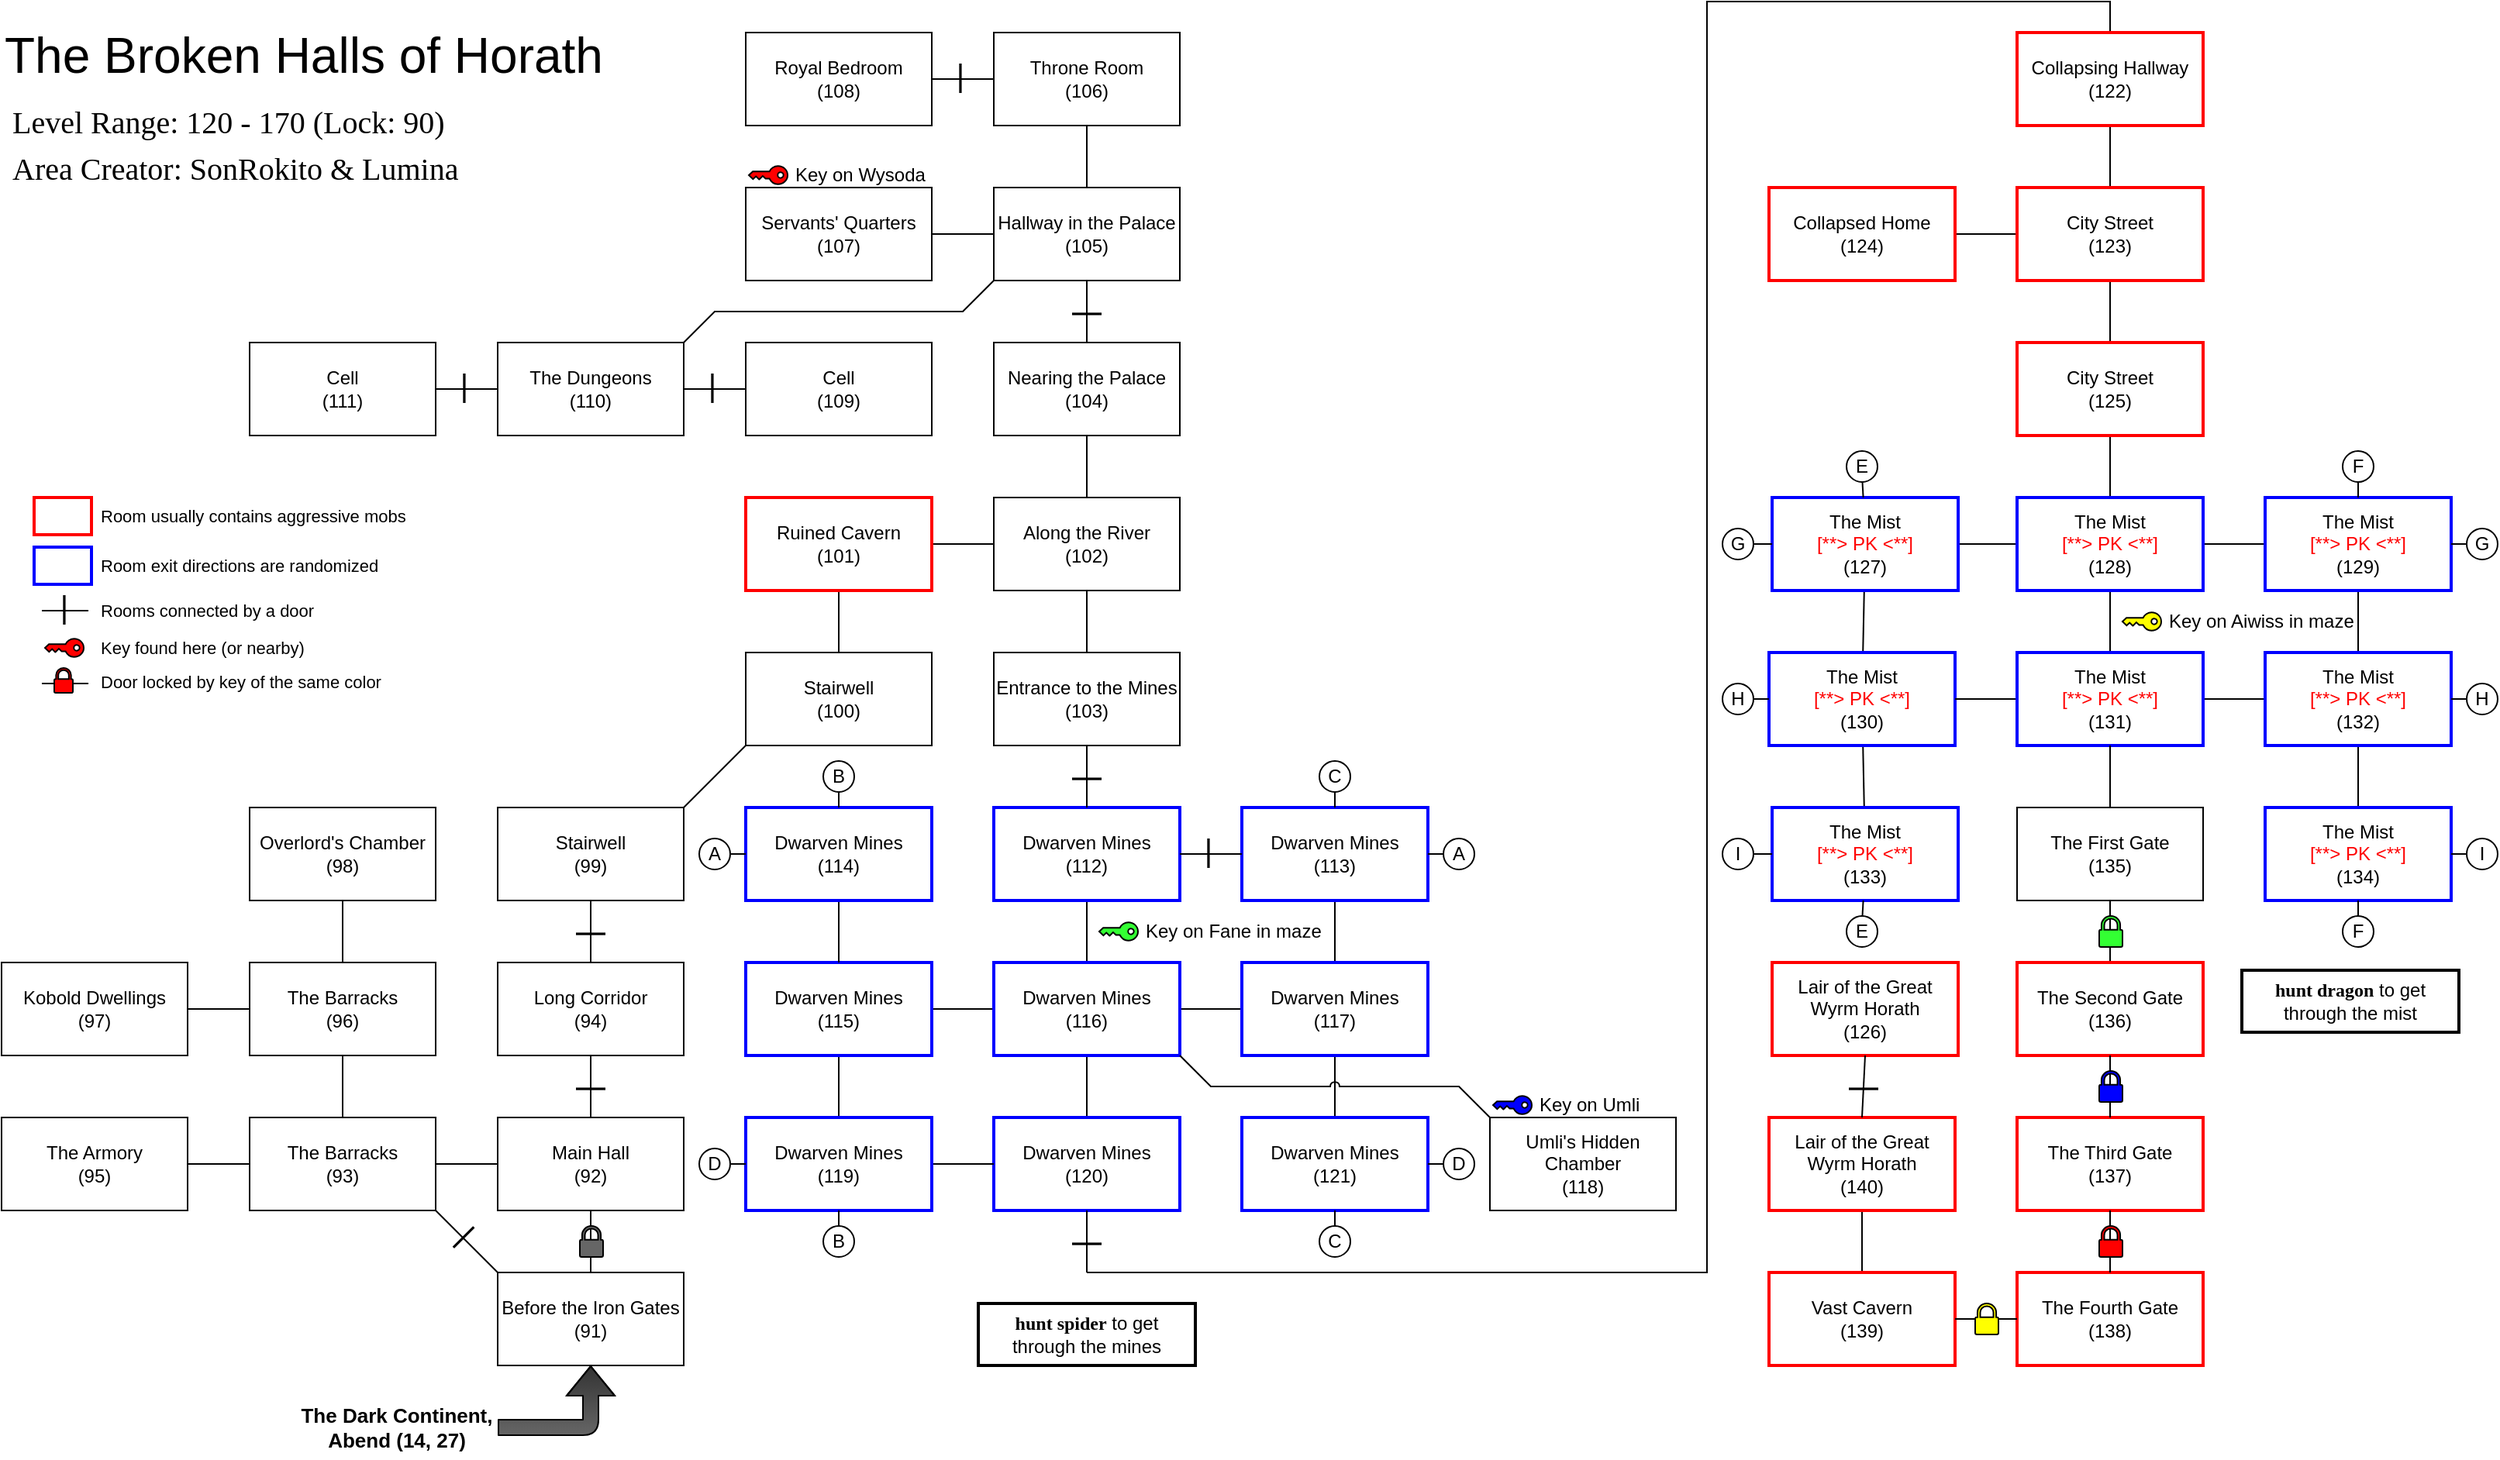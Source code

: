 <mxfile scale="1" border="10">
    <diagram id="X3sNGoU-8sC0jHC4KcqI" name="Page-1">
        <mxGraphModel dx="1074" dy="779" grid="1" gridSize="5" guides="1" tooltips="1" connect="1" arrows="1" fold="1" page="1" pageScale="1" pageWidth="5300" pageHeight="1600" math="0" shadow="0">
            <root>
                <mxCell id="0"/>
                <mxCell id="1" parent="0"/>
                <object label="%name%&lt;font color=&quot;#ff0000&quot;&gt;%pk%&lt;/font&gt;&lt;br&gt;(%room%)" placeholders="1" name="Before the Iron Gates" room="91" tags="" pk="" healrate="100" manarate="100" sector="Mountain" id="2">
                    <mxCell style="rounded=0;whiteSpace=wrap;html=1;" parent="1" vertex="1">
                        <mxGeometry x="820" y="860" width="120" height="60" as="geometry"/>
                    </mxCell>
                </object>
                <object label="%name%&lt;font color=&quot;#ff0000&quot;&gt;%pk%&lt;/font&gt;&lt;br&gt;(%room%)" placeholders="1" name="Main Hall" room="92" tags="indoors" pk="" healrate="100" manarate="100" sector="Inside" id="91">
                    <mxCell style="rounded=0;whiteSpace=wrap;html=1;" parent="1" vertex="1">
                        <mxGeometry x="820" y="760" width="120" height="60" as="geometry"/>
                    </mxCell>
                </object>
                <mxCell id="101" style="edgeStyle=none;html=1;exitX=1;exitY=0.5;exitDx=0;exitDy=0;entryX=0;entryY=0.5;entryDx=0;entryDy=0;endArrow=none;endFill=0;" parent="1" source="95" target="91" edge="1">
                    <mxGeometry relative="1" as="geometry"/>
                </mxCell>
                <mxCell id="107" value="" style="edgeStyle=none;html=1;endArrow=none;endFill=0;" parent="1" source="95" target="104" edge="1">
                    <mxGeometry relative="1" as="geometry"/>
                </mxCell>
                <object label="%name%&lt;font color=&quot;#ff0000&quot;&gt;%pk%&lt;/font&gt;&lt;br&gt;(%room%)" placeholders="1" name="The Barracks" room="93" tags="indoors" pk="" healrate="100" manarate="100" sector="Inside" id="95">
                    <mxCell style="rounded=0;whiteSpace=wrap;html=1;" parent="1" vertex="1">
                        <mxGeometry x="660" y="760" width="120" height="60" as="geometry"/>
                    </mxCell>
                </object>
                <mxCell id="97" value="" style="endArrow=none;html=1;rounded=0;shadow=0;sketch=0;fontSize=13;strokeColor=default;jumpStyle=none;jumpSize=6;verticalAlign=middle;horizontal=1;endFill=0;exitX=0;exitY=0;exitDx=0;exitDy=0;entryX=1;entryY=1;entryDx=0;entryDy=0;" parent="1" source="2" target="95" edge="1">
                    <mxGeometry relative="1" as="geometry">
                        <mxPoint x="800" y="815" as="sourcePoint"/>
                        <mxPoint x="840" y="775" as="targetPoint"/>
                    </mxGeometry>
                </mxCell>
                <mxCell id="98" value="&lt;div style=&quot;font-size: 20px;&quot;&gt;|&lt;/div&gt;" style="edgeLabel;resizable=0;html=1;align=center;verticalAlign=middle;fontSize=20;strokeColor=#630000;strokeWidth=1;fillColor=#FF0000;gradientColor=none;horizontal=1;labelBackgroundColor=none;direction=south;rotation=-135;" parent="97" connectable="0" vertex="1">
                    <mxGeometry relative="1" as="geometry">
                        <mxPoint x="-3" as="offset"/>
                    </mxGeometry>
                </mxCell>
                <mxCell id="99" value="" style="endArrow=none;html=1;rounded=0;shadow=0;sketch=0;strokeColor=default;jumpStyle=none;exitX=0.5;exitY=1;exitDx=0;exitDy=0;entryX=0.5;entryY=0;entryDx=0;entryDy=0;endFill=0;" parent="1" source="91" target="2" edge="1">
                    <mxGeometry relative="1" as="geometry">
                        <mxPoint x="1030" y="805" as="sourcePoint"/>
                        <mxPoint x="1210" y="805" as="targetPoint"/>
                    </mxGeometry>
                </mxCell>
                <mxCell id="100" value="" style="shape=mxgraph.office.security.lock_protected;html=1;outlineConnect=0;strokeColor=default;strokeWidth=1;fillColor=#666666;" parent="99" vertex="1">
                    <mxGeometry width="15" height="20" relative="1" as="geometry">
                        <mxPoint x="-7" y="-10" as="offset"/>
                    </mxGeometry>
                </mxCell>
                <mxCell id="103" style="edgeStyle=none;html=1;exitX=1;exitY=0.5;exitDx=0;exitDy=0;entryX=0;entryY=0.5;entryDx=0;entryDy=0;endArrow=none;endFill=0;" parent="1" source="102" target="95" edge="1">
                    <mxGeometry relative="1" as="geometry"/>
                </mxCell>
                <object label="%name%&lt;font color=&quot;#ff0000&quot;&gt;%pk%&lt;/font&gt;&lt;br&gt;(%room%)" placeholders="1" name="The Armory" room="95" tags="indoors" pk="" healrate="100" manarate="100" sector="Inside" id="102">
                    <mxCell style="rounded=0;whiteSpace=wrap;html=1;" parent="1" vertex="1">
                        <mxGeometry x="500" y="760" width="120" height="60" as="geometry"/>
                    </mxCell>
                </object>
                <mxCell id="108" value="" style="edgeStyle=none;html=1;endArrow=none;endFill=0;" parent="1" source="104" target="105" edge="1">
                    <mxGeometry relative="1" as="geometry"/>
                </mxCell>
                <mxCell id="109" value="" style="edgeStyle=none;html=1;endArrow=none;endFill=0;" parent="1" source="104" target="106" edge="1">
                    <mxGeometry relative="1" as="geometry"/>
                </mxCell>
                <object label="%name%&lt;font color=&quot;#ff0000&quot;&gt;%pk%&lt;/font&gt;&lt;br&gt;(%room%)" placeholders="1" name="The Barracks" room="96" tags="indoors" pk="" healrate="100" manarate="100" sector="Inside" id="104">
                    <mxCell style="rounded=0;whiteSpace=wrap;html=1;" parent="1" vertex="1">
                        <mxGeometry x="660" y="660" width="120" height="60" as="geometry"/>
                    </mxCell>
                </object>
                <object label="%name%&lt;font color=&quot;#ff0000&quot;&gt;%pk%&lt;/font&gt;&lt;br&gt;(%room%)" placeholders="1" name="Overlord's Chamber" room="98" tags="indoors" pk="" healrate="100" manarate="100" sector="Inside" id="105">
                    <mxCell style="rounded=0;whiteSpace=wrap;html=1;" parent="1" vertex="1">
                        <mxGeometry x="660" y="560" width="120" height="60" as="geometry"/>
                    </mxCell>
                </object>
                <object label="%name%&lt;font color=&quot;#ff0000&quot;&gt;%pk%&lt;/font&gt;&lt;br&gt;(%room%)" placeholders="1" name="Kobold Dwellings" room="97" tags="indoors" pk="" healrate="100" manarate="100" sector="Mountain" id="106">
                    <mxCell style="rounded=0;whiteSpace=wrap;html=1;" parent="1" vertex="1">
                        <mxGeometry x="500" y="660" width="120" height="60" as="geometry"/>
                    </mxCell>
                </object>
                <object label="%name%&lt;font color=&quot;#ff0000&quot;&gt;%pk%&lt;/font&gt;&lt;br&gt;(%room%)" placeholders="1" name="Long Corridor" room="94" tags="indoors" pk="" healrate="100" manarate="100" sector="Inside" id="110">
                    <mxCell style="rounded=0;whiteSpace=wrap;html=1;" parent="1" vertex="1">
                        <mxGeometry x="820" y="660" width="120" height="60" as="geometry"/>
                    </mxCell>
                </object>
                <mxCell id="118" style="edgeStyle=none;html=1;exitX=1;exitY=0;exitDx=0;exitDy=0;entryX=0;entryY=1;entryDx=0;entryDy=0;endArrow=none;endFill=0;" parent="1" source="111" target="117" edge="1">
                    <mxGeometry relative="1" as="geometry"/>
                </mxCell>
                <object label="%name%&lt;font color=&quot;#ff0000&quot;&gt;%pk%&lt;/font&gt;&lt;br&gt;(%room%)" placeholders="1" name="Stairwell" room="99" tags="indoors" pk="" healrate="100" manarate="100" sector="Mountain" id="111">
                    <mxCell style="rounded=0;whiteSpace=wrap;html=1;" parent="1" vertex="1">
                        <mxGeometry x="820" y="560" width="120" height="60" as="geometry"/>
                    </mxCell>
                </object>
                <mxCell id="113" value="" style="endArrow=none;html=1;rounded=0;shadow=0;sketch=0;fontSize=13;strokeColor=default;jumpStyle=none;jumpSize=6;verticalAlign=middle;horizontal=1;endFill=0;entryX=0.5;entryY=1;entryDx=0;entryDy=0;exitX=0.5;exitY=0;exitDx=0;exitDy=0;" parent="1" source="91" target="110" edge="1">
                    <mxGeometry relative="1" as="geometry">
                        <mxPoint x="1013" y="765" as="sourcePoint"/>
                        <mxPoint x="1013" y="725" as="targetPoint"/>
                    </mxGeometry>
                </mxCell>
                <mxCell id="114" value="&lt;div style=&quot;font-size: 20px;&quot;&gt;|&lt;/div&gt;" style="edgeLabel;resizable=0;html=1;align=center;verticalAlign=middle;fontSize=20;strokeColor=#630000;strokeWidth=1;fillColor=#FF0000;gradientColor=none;horizontal=1;labelBackgroundColor=none;direction=south;rotation=-90;" parent="113" connectable="0" vertex="1">
                    <mxGeometry relative="1" as="geometry">
                        <mxPoint x="-3" y="2" as="offset"/>
                    </mxGeometry>
                </mxCell>
                <mxCell id="115" value="" style="endArrow=none;html=1;rounded=0;shadow=0;sketch=0;fontSize=13;strokeColor=default;jumpStyle=none;jumpSize=6;verticalAlign=middle;horizontal=1;endFill=0;entryX=0.5;entryY=1;entryDx=0;entryDy=0;exitX=0.5;exitY=0;exitDx=0;exitDy=0;" parent="1" source="110" target="111" edge="1">
                    <mxGeometry relative="1" as="geometry">
                        <mxPoint x="1033" y="685" as="sourcePoint"/>
                        <mxPoint x="1033" y="645" as="targetPoint"/>
                    </mxGeometry>
                </mxCell>
                <mxCell id="116" value="&lt;div style=&quot;font-size: 20px;&quot;&gt;|&lt;/div&gt;" style="edgeLabel;resizable=0;html=1;align=center;verticalAlign=middle;fontSize=20;strokeColor=#630000;strokeWidth=1;fillColor=#FF0000;gradientColor=none;horizontal=1;labelBackgroundColor=none;direction=south;rotation=-90;" parent="115" connectable="0" vertex="1">
                    <mxGeometry relative="1" as="geometry">
                        <mxPoint x="-3" y="2" as="offset"/>
                    </mxGeometry>
                </mxCell>
                <mxCell id="127" value="" style="edgeStyle=none;html=1;endArrow=none;endFill=0;" parent="1" source="117" target="119" edge="1">
                    <mxGeometry relative="1" as="geometry"/>
                </mxCell>
                <object label="%name%&lt;font color=&quot;#ff0000&quot;&gt;%pk%&lt;/font&gt;&lt;br&gt;(%room%)" placeholders="1" name="Stairwell" room="100" tags="indoors" pk="" healrate="100" manarate="100" sector="Mountain" id="117">
                    <mxCell style="rounded=0;whiteSpace=wrap;html=1;" parent="1" vertex="1">
                        <mxGeometry x="980" y="460" width="120" height="60" as="geometry"/>
                    </mxCell>
                </object>
                <mxCell id="128" value="" style="edgeStyle=none;html=1;endArrow=none;endFill=0;" parent="1" source="119" target="120" edge="1">
                    <mxGeometry relative="1" as="geometry"/>
                </mxCell>
                <object label="%name%&lt;font color=&quot;#ff0000&quot;&gt;%pk%&lt;/font&gt;&lt;br&gt;(%room%)" placeholders="1" name="Ruined Cavern" room="101" tags="indoors" pk="" healrate="100" manarate="100" sector="Mountain" id="119">
                    <mxCell style="rounded=0;whiteSpace=wrap;html=1;strokeColor=#FF0000;strokeWidth=2;" parent="1" vertex="1">
                        <mxGeometry x="980" y="360" width="120" height="60" as="geometry"/>
                    </mxCell>
                </object>
                <mxCell id="129" value="" style="edgeStyle=none;html=1;endArrow=none;endFill=0;" parent="1" source="120" target="122" edge="1">
                    <mxGeometry relative="1" as="geometry"/>
                </mxCell>
                <mxCell id="171" value="" style="edgeStyle=none;rounded=0;html=1;endArrow=none;endFill=0;" parent="1" source="120" target="170" edge="1">
                    <mxGeometry relative="1" as="geometry"/>
                </mxCell>
                <object label="%name%&lt;font color=&quot;#ff0000&quot;&gt;%pk%&lt;/font&gt;&lt;br&gt;(%room%)" placeholders="1" name="Along the River" room="102" tags="indoors" pk="" healrate="100" manarate="100" sector="Mountain" id="120">
                    <mxCell style="rounded=0;whiteSpace=wrap;html=1;" parent="1" vertex="1">
                        <mxGeometry x="1140" y="360" width="120" height="60" as="geometry"/>
                    </mxCell>
                </object>
                <mxCell id="183" value="" style="edgeStyle=none;rounded=0;html=1;endArrow=none;endFill=0;" parent="1" source="121" target="152" edge="1">
                    <mxGeometry relative="1" as="geometry"/>
                </mxCell>
                <object label="%name%&lt;font color=&quot;#ff0000&quot;&gt;%pk%&lt;/font&gt;&lt;br&gt;(%room%)" placeholders="1" name="Dwarven Mines" room="112" tags="indoors" pk="" healrate="100" manarate="100" sector="Mountain" id="121">
                    <mxCell style="rounded=0;whiteSpace=wrap;html=1;strokeColor=#0000FF;strokeWidth=2;" parent="1" vertex="1">
                        <mxGeometry x="1140" y="560" width="120" height="60" as="geometry"/>
                    </mxCell>
                </object>
                <object label="%name%&lt;font color=&quot;#ff0000&quot;&gt;%pk%&lt;/font&gt;&lt;br&gt;(%room%)" placeholders="1" name="Nearing the Palace" room="104" tags="indoors" pk="" healrate="100" manarate="100" sector="Mountain" id="122">
                    <mxCell style="rounded=0;whiteSpace=wrap;html=1;" parent="1" vertex="1">
                        <mxGeometry x="1140" y="260" width="120" height="60" as="geometry"/>
                    </mxCell>
                </object>
                <mxCell id="133" value="" style="edgeStyle=none;html=1;endArrow=none;endFill=0;" parent="1" source="123" target="124" edge="1">
                    <mxGeometry relative="1" as="geometry"/>
                </mxCell>
                <mxCell id="134" value="" style="edgeStyle=none;html=1;endArrow=none;endFill=0;" parent="1" source="123" target="125" edge="1">
                    <mxGeometry relative="1" as="geometry"/>
                </mxCell>
                <mxCell id="140" style="edgeStyle=none;html=1;exitX=0;exitY=1;exitDx=0;exitDy=0;entryX=1;entryY=0;entryDx=0;entryDy=0;endArrow=none;endFill=0;rounded=0;" parent="1" source="123" target="137" edge="1">
                    <mxGeometry relative="1" as="geometry">
                        <Array as="points">
                            <mxPoint x="1120" y="240"/>
                            <mxPoint x="960" y="240"/>
                        </Array>
                    </mxGeometry>
                </mxCell>
                <object label="%name%&lt;font color=&quot;#ff0000&quot;&gt;%pk%&lt;/font&gt;&lt;br&gt;(%room%)" placeholders="1" name="Hallway in the Palace" room="105" tags="indoors" pk="" healrate="100" manarate="100" sector="Inside" id="123">
                    <mxCell style="rounded=0;whiteSpace=wrap;html=1;" parent="1" vertex="1">
                        <mxGeometry x="1140" y="160" width="120" height="60" as="geometry"/>
                    </mxCell>
                </object>
                <object label="%name%&lt;font color=&quot;#ff0000&quot;&gt;%pk%&lt;/font&gt;&lt;br&gt;(%room%)" placeholders="1" name="Servants' Quarters" room="107" tags="indoors prison" pk="" healrate="100" manarate="100" sector="Inside" id="124">
                    <mxCell style="rounded=0;whiteSpace=wrap;html=1;" parent="1" vertex="1">
                        <mxGeometry x="980" y="160" width="120" height="60" as="geometry"/>
                    </mxCell>
                </object>
                <object label="%name%&lt;font color=&quot;#ff0000&quot;&gt;%pk%&lt;/font&gt;&lt;br&gt;(%room%)" placeholders="1" name="Throne Room" room="106" tags="indoors" pk="" healrate="100" manarate="100" sector="Inside" id="125">
                    <mxCell style="rounded=0;whiteSpace=wrap;html=1;" parent="1" vertex="1">
                        <mxGeometry x="1140" y="60" width="120" height="60" as="geometry"/>
                    </mxCell>
                </object>
                <object label="%name%&lt;font color=&quot;#ff0000&quot;&gt;%pk%&lt;/font&gt;&lt;br&gt;(%room%)" placeholders="1" name="Royal Bedroom" room="108" tags="indoors" pk="" healrate="100" manarate="100" sector="Inside" id="126">
                    <mxCell style="rounded=0;whiteSpace=wrap;html=1;" parent="1" vertex="1">
                        <mxGeometry x="980" y="60" width="120" height="60" as="geometry"/>
                    </mxCell>
                </object>
                <mxCell id="130" value="" style="endArrow=none;html=1;rounded=0;shadow=0;sketch=0;fontSize=13;strokeColor=default;jumpStyle=none;jumpSize=6;verticalAlign=middle;horizontal=1;endFill=0;entryX=0.5;entryY=1;entryDx=0;entryDy=0;exitX=0.5;exitY=0;exitDx=0;exitDy=0;" parent="1" source="122" target="123" edge="1">
                    <mxGeometry relative="1" as="geometry">
                        <mxPoint x="808" y="225" as="sourcePoint"/>
                        <mxPoint x="808" y="185" as="targetPoint"/>
                    </mxGeometry>
                </mxCell>
                <mxCell id="131" value="&lt;div style=&quot;font-size: 20px;&quot;&gt;|&lt;/div&gt;" style="edgeLabel;resizable=0;html=1;align=center;verticalAlign=middle;fontSize=20;strokeColor=#630000;strokeWidth=1;fillColor=#FF0000;gradientColor=none;horizontal=1;labelBackgroundColor=none;direction=south;rotation=-90;" parent="130" connectable="0" vertex="1">
                    <mxGeometry relative="1" as="geometry">
                        <mxPoint x="-3" y="2" as="offset"/>
                    </mxGeometry>
                </mxCell>
                <mxCell id="135" value="" style="endArrow=none;html=1;rounded=0;shadow=0;sketch=0;fontSize=13;strokeColor=default;jumpStyle=none;jumpSize=6;verticalAlign=middle;horizontal=1;endFill=0;entryX=0;entryY=0.5;entryDx=0;entryDy=0;exitX=1;exitY=0.5;exitDx=0;exitDy=0;" parent="1" source="126" target="125" edge="1">
                    <mxGeometry relative="1" as="geometry">
                        <mxPoint x="845" y="103" as="sourcePoint"/>
                        <mxPoint x="885" y="103" as="targetPoint"/>
                    </mxGeometry>
                </mxCell>
                <mxCell id="136" value="&lt;div style=&quot;font-size: 20px;&quot;&gt;|&lt;/div&gt;" style="edgeLabel;resizable=0;html=1;align=center;verticalAlign=middle;fontSize=20;strokeColor=#630000;strokeWidth=1;fillColor=#FF0000;gradientColor=none;horizontal=1;labelBackgroundColor=none;direction=south;rotation=0;" parent="135" connectable="0" vertex="1">
                    <mxGeometry relative="1" as="geometry">
                        <mxPoint x="-2" y="-3" as="offset"/>
                    </mxGeometry>
                </mxCell>
                <object label="%name%&lt;font color=&quot;#ff0000&quot;&gt;%pk%&lt;/font&gt;&lt;br&gt;(%room%)" placeholders="1" name="The Dungeons" room="110" tags="indoors prison" pk="" healrate="100" manarate="100" sector="Inside" id="137">
                    <mxCell style="rounded=0;whiteSpace=wrap;html=1;" parent="1" vertex="1">
                        <mxGeometry x="820" y="260" width="120" height="60" as="geometry"/>
                    </mxCell>
                </object>
                <object label="%name%&lt;font color=&quot;#ff0000&quot;&gt;%pk%&lt;/font&gt;&lt;br&gt;(%room%)" placeholders="1" name="Cell" room="109" tags="indoors norecall prison nosummon" pk="" healrate="100" manarate="100" sector="Inside" id="138">
                    <mxCell style="rounded=0;whiteSpace=wrap;html=1;" parent="1" vertex="1">
                        <mxGeometry x="980" y="260" width="120" height="60" as="geometry"/>
                    </mxCell>
                </object>
                <object label="%name%&lt;font color=&quot;#ff0000&quot;&gt;%pk%&lt;/font&gt;&lt;br&gt;(%room%)" placeholders="1" name="Cell" room="111" tags="indoors norecall prison nosummon" pk="" healrate="100" manarate="100" sector="Inside" id="139">
                    <mxCell style="rounded=0;whiteSpace=wrap;html=1;" parent="1" vertex="1">
                        <mxGeometry x="660" y="260" width="120" height="60" as="geometry"/>
                    </mxCell>
                </object>
                <mxCell id="142" value="" style="endArrow=none;html=1;rounded=0;shadow=0;sketch=0;fontSize=13;strokeColor=default;jumpStyle=none;jumpSize=6;verticalAlign=middle;horizontal=1;endFill=0;exitX=1;exitY=0.5;exitDx=0;exitDy=0;entryX=0;entryY=0.5;entryDx=0;entryDy=0;" parent="1" source="139" target="137" edge="1">
                    <mxGeometry relative="1" as="geometry">
                        <mxPoint x="850" y="283" as="sourcePoint"/>
                        <mxPoint x="800" y="200" as="targetPoint"/>
                    </mxGeometry>
                </mxCell>
                <mxCell id="143" value="&lt;div style=&quot;font-size: 20px;&quot;&gt;|&lt;/div&gt;" style="edgeLabel;resizable=0;html=1;align=center;verticalAlign=middle;fontSize=20;strokeColor=#630000;strokeWidth=1;fillColor=#FF0000;gradientColor=none;horizontal=1;labelBackgroundColor=none;direction=south;rotation=0;" parent="142" connectable="0" vertex="1">
                    <mxGeometry relative="1" as="geometry">
                        <mxPoint x="-2" y="-3" as="offset"/>
                    </mxGeometry>
                </mxCell>
                <mxCell id="144" value="" style="endArrow=none;html=1;rounded=0;shadow=0;sketch=0;fontSize=13;strokeColor=default;jumpStyle=none;jumpSize=6;verticalAlign=middle;horizontal=1;endFill=0;entryX=0;entryY=0.5;entryDx=0;entryDy=0;exitX=1;exitY=0.5;exitDx=0;exitDy=0;" parent="1" source="137" target="138" edge="1">
                    <mxGeometry relative="1" as="geometry">
                        <mxPoint x="950" y="355" as="sourcePoint"/>
                        <mxPoint x="890" y="283" as="targetPoint"/>
                    </mxGeometry>
                </mxCell>
                <mxCell id="145" value="&lt;div style=&quot;font-size: 20px;&quot;&gt;|&lt;/div&gt;" style="edgeLabel;resizable=0;html=1;align=center;verticalAlign=middle;fontSize=20;strokeColor=#630000;strokeWidth=1;fillColor=#FF0000;gradientColor=none;horizontal=1;labelBackgroundColor=none;direction=south;rotation=0;" parent="144" connectable="0" vertex="1">
                    <mxGeometry relative="1" as="geometry">
                        <mxPoint x="-2" y="-3" as="offset"/>
                    </mxGeometry>
                </mxCell>
                <mxCell id="146" value="" style="sketch=0;pointerEvents=1;shadow=0;dashed=0;html=1;labelPosition=center;verticalLabelPosition=bottom;verticalAlign=top;outlineConnect=0;align=center;shape=mxgraph.office.security.key_permissions;strokeWidth=1;direction=south;strokeColor=#000000;fillColor=#FF0000;" parent="1" vertex="1">
                    <mxGeometry x="982.005" y="146.105" width="25" height="11.79" as="geometry"/>
                </mxCell>
                <mxCell id="148" value="Key on Wysoda" style="text;html=1;strokeColor=none;fillColor=none;align=left;verticalAlign=middle;whiteSpace=wrap;rounded=0;labelBackgroundColor=none;" parent="1" vertex="1">
                    <mxGeometry x="1010" y="142" width="90" height="20" as="geometry"/>
                </mxCell>
                <mxCell id="150" value="" style="endArrow=none;html=1;rounded=0;shadow=0;sketch=0;fontSize=13;strokeColor=default;jumpStyle=none;jumpSize=6;verticalAlign=middle;horizontal=1;endFill=0;entryX=0.5;entryY=1;entryDx=0;entryDy=0;exitX=0.5;exitY=0;exitDx=0;exitDy=0;" parent="1" source="121" target="170" edge="1">
                    <mxGeometry relative="1" as="geometry">
                        <mxPoint x="1200" y="560" as="sourcePoint"/>
                        <mxPoint x="1405" y="535" as="targetPoint"/>
                    </mxGeometry>
                </mxCell>
                <mxCell id="151" value="&lt;div style=&quot;font-size: 20px;&quot;&gt;|&lt;/div&gt;" style="edgeLabel;resizable=0;html=1;align=center;verticalAlign=middle;fontSize=20;strokeColor=#630000;strokeWidth=1;fillColor=#FF0000;gradientColor=none;horizontal=1;labelBackgroundColor=none;direction=south;rotation=-90;" parent="150" connectable="0" vertex="1">
                    <mxGeometry relative="1" as="geometry">
                        <mxPoint x="-3" y="2" as="offset"/>
                    </mxGeometry>
                </mxCell>
                <mxCell id="187" value="" style="edgeStyle=none;rounded=0;html=1;endArrow=none;endFill=0;" parent="1" source="152" target="173" edge="1">
                    <mxGeometry relative="1" as="geometry"/>
                </mxCell>
                <mxCell id="188" value="" style="edgeStyle=none;rounded=0;html=1;endArrow=none;endFill=0;" parent="1" source="152" target="172" edge="1">
                    <mxGeometry relative="1" as="geometry"/>
                </mxCell>
                <mxCell id="189" value="" style="edgeStyle=none;rounded=0;html=1;endArrow=none;endFill=0;" parent="1" source="152" target="163" edge="1">
                    <mxGeometry relative="1" as="geometry"/>
                </mxCell>
                <object label="%name%&lt;font color=&quot;#ff0000&quot;&gt;%pk%&lt;/font&gt;&lt;br&gt;(%room%)" placeholders="1" name="Dwarven Mines" room="116" tags="indoors" pk="" healrate="100" manarate="100" sector="Mountain" id="152">
                    <mxCell style="rounded=0;whiteSpace=wrap;html=1;strokeWidth=2;strokeColor=#0000FF;" parent="1" vertex="1">
                        <mxGeometry x="1140" y="660" width="120" height="60" as="geometry"/>
                    </mxCell>
                </object>
                <mxCell id="185" value="" style="edgeStyle=none;rounded=0;html=1;endArrow=none;endFill=0;" parent="1" source="153" target="172" edge="1">
                    <mxGeometry relative="1" as="geometry"/>
                </mxCell>
                <object label="%name%&lt;font color=&quot;#ff0000&quot;&gt;%pk%&lt;/font&gt;&lt;br&gt;(%room%)" placeholders="1" name="Dwarven Mines" room="113" tags="indoors" pk="" healrate="100" manarate="100" sector="Mountain" id="153">
                    <mxCell style="rounded=0;whiteSpace=wrap;html=1;strokeColor=#0000FF;strokeWidth=2;" parent="1" vertex="1">
                        <mxGeometry x="1300" y="560" width="120" height="60" as="geometry"/>
                    </mxCell>
                </object>
                <object label="%name%&lt;font color=&quot;#ff0000&quot;&gt;%pk%&lt;/font&gt;&lt;br&gt;(%room%)" placeholders="1" name="Umli's Hidden Chamber" room="118" tags="indoors norecall nosummon" pk="" healrate="100" manarate="100" sector="Inside" id="157">
                    <mxCell style="rounded=0;whiteSpace=wrap;html=1;" parent="1" vertex="1">
                        <mxGeometry x="1460" y="760" width="120" height="60" as="geometry"/>
                    </mxCell>
                </object>
                <mxCell id="159" value="" style="sketch=0;pointerEvents=1;shadow=0;dashed=0;html=1;labelPosition=center;verticalLabelPosition=bottom;verticalAlign=top;outlineConnect=0;align=center;shape=mxgraph.office.security.key_permissions;strokeWidth=1;direction=south;strokeColor=#000000;fillColor=#0000FF;" parent="1" vertex="1">
                    <mxGeometry x="1462.005" y="746.105" width="25" height="11.79" as="geometry"/>
                </mxCell>
                <mxCell id="160" value="Key on Umli" style="text;html=1;strokeColor=none;fillColor=none;align=left;verticalAlign=middle;whiteSpace=wrap;rounded=0;labelBackgroundColor=none;" parent="1" vertex="1">
                    <mxGeometry x="1490" y="742" width="90" height="20" as="geometry"/>
                </mxCell>
                <mxCell id="190" value="" style="edgeStyle=none;rounded=0;html=1;endArrow=none;endFill=0;" parent="1" source="163" target="174" edge="1">
                    <mxGeometry relative="1" as="geometry"/>
                </mxCell>
                <object label="%name%&lt;font color=&quot;#ff0000&quot;&gt;%pk%&lt;/font&gt;&lt;br&gt;(%room%)" placeholders="1" name="Dwarven Mines" room="115" tags="indoors" pk="" healrate="100" manarate="100" sector="Mountain" id="163">
                    <mxCell style="rounded=0;whiteSpace=wrap;html=1;strokeColor=#0000FF;strokeWidth=2;" parent="1" vertex="1">
                        <mxGeometry x="980" y="660" width="120" height="60" as="geometry"/>
                    </mxCell>
                </object>
                <mxCell id="194" value="" style="edgeStyle=none;rounded=0;html=1;endArrow=none;endFill=0;" parent="1" source="168" target="163" edge="1">
                    <mxGeometry relative="1" as="geometry"/>
                </mxCell>
                <object label="%name%&lt;font color=&quot;#ff0000&quot;&gt;%pk%&lt;/font&gt;&lt;br&gt;(%room%)" placeholders="1" name="Dwarven Mines" room="114" tags="indoors" pk="" healrate="100" manarate="100" sector="Mountain" id="168">
                    <mxCell style="rounded=0;whiteSpace=wrap;html=1;strokeColor=#0000FF;strokeWidth=2;" parent="1" vertex="1">
                        <mxGeometry x="980" y="560" width="120" height="60" as="geometry"/>
                    </mxCell>
                </object>
                <object label="%name%&lt;font color=&quot;#ff0000&quot;&gt;%pk%&lt;/font&gt;&lt;br&gt;(%room%)" placeholders="1" name="Entrance to the Mines" room="103" tags="indoors" pk="" healrate="100" manarate="100" sector="Mountain" id="170">
                    <mxCell style="rounded=0;whiteSpace=wrap;html=1;" parent="1" vertex="1">
                        <mxGeometry x="1140" y="460" width="120" height="60" as="geometry"/>
                    </mxCell>
                </object>
                <mxCell id="186" value="" style="edgeStyle=none;rounded=0;html=1;endArrow=none;endFill=0;" parent="1" source="172" target="177" edge="1">
                    <mxGeometry relative="1" as="geometry"/>
                </mxCell>
                <object label="%name%&lt;font color=&quot;#ff0000&quot;&gt;%pk%&lt;/font&gt;&lt;br&gt;(%room%)" placeholders="1" name="Dwarven Mines" room="117" tags="indoors" pk="" healrate="100" manarate="100" sector="Mountain" id="172">
                    <mxCell style="rounded=0;whiteSpace=wrap;html=1;strokeColor=#0000FF;strokeWidth=2;" parent="1" vertex="1">
                        <mxGeometry x="1300" y="660" width="120" height="60" as="geometry"/>
                    </mxCell>
                </object>
                <object label="%name%&lt;font color=&quot;#ff0000&quot;&gt;%pk%&lt;/font&gt;&lt;br&gt;(%room%)" placeholders="1" name="Dwarven Mines" room="120" tags="indoors" pk="" healrate="100" manarate="100" sector="Mountain" id="173">
                    <mxCell style="rounded=0;whiteSpace=wrap;html=1;strokeColor=#0000FF;strokeWidth=2;" parent="1" vertex="1">
                        <mxGeometry x="1140" y="760" width="120" height="60" as="geometry"/>
                    </mxCell>
                </object>
                <mxCell id="191" value="" style="edgeStyle=none;rounded=0;html=1;endArrow=none;endFill=0;" parent="1" source="174" target="173" edge="1">
                    <mxGeometry relative="1" as="geometry"/>
                </mxCell>
                <object label="%name%&lt;font color=&quot;#ff0000&quot;&gt;%pk%&lt;/font&gt;&lt;br&gt;(%room%)" placeholders="1" name="Dwarven Mines" room="119" tags="indoors" pk="" healrate="100" manarate="100" sector="Mountain" id="174">
                    <mxCell style="rounded=0;whiteSpace=wrap;html=1;strokeColor=#0000FF;strokeWidth=2;" parent="1" vertex="1">
                        <mxGeometry x="980" y="760" width="120" height="60" as="geometry"/>
                    </mxCell>
                </object>
                <object label="%name%&lt;font color=&quot;#ff0000&quot;&gt;%pk%&lt;/font&gt;&lt;br&gt;(%room%)" placeholders="1" name="Dwarven Mines" room="121" tags="indoors" pk="" healrate="100" manarate="100" sector="Mountain" id="177">
                    <mxCell style="rounded=0;whiteSpace=wrap;html=1;strokeColor=#0000FF;strokeWidth=2;" parent="1" vertex="1">
                        <mxGeometry x="1300" y="760" width="120" height="60" as="geometry"/>
                    </mxCell>
                </object>
                <mxCell id="219" value="" style="edgeStyle=none;rounded=0;html=1;endArrow=none;endFill=0;" parent="1" source="181" target="216" edge="1">
                    <mxGeometry relative="1" as="geometry"/>
                </mxCell>
                <mxCell id="301" style="edgeStyle=none;rounded=0;html=1;exitX=0.5;exitY=0;exitDx=0;exitDy=0;endArrow=none;endFill=0;" parent="1" source="181" edge="1">
                    <mxGeometry relative="1" as="geometry">
                        <mxPoint x="1200" y="860" as="targetPoint"/>
                        <Array as="points">
                            <mxPoint x="1860" y="40"/>
                            <mxPoint x="1600" y="40"/>
                            <mxPoint x="1600" y="860"/>
                        </Array>
                    </mxGeometry>
                </mxCell>
                <object label="%name%&lt;font color=&quot;#ff0000&quot;&gt;%pk%&lt;/font&gt;&lt;br&gt;(%room%)" placeholders="1" name="Collapsing Hallway" room="122" tags="indoors norecall" pk="" healrate="100" manarate="100" sector="Inside" id="181">
                    <mxCell style="rounded=0;whiteSpace=wrap;html=1;strokeColor=#FF0000;strokeWidth=2;" parent="1" vertex="1">
                        <mxGeometry x="1800" y="60" width="120" height="60" as="geometry"/>
                    </mxCell>
                </object>
                <mxCell id="192" value="" style="endArrow=none;html=1;rounded=0;shadow=0;sketch=0;fontSize=13;strokeColor=default;jumpStyle=none;jumpSize=6;verticalAlign=middle;horizontal=1;endFill=0;entryX=0;entryY=0.5;entryDx=0;entryDy=0;exitX=1;exitY=0.5;exitDx=0;exitDy=0;" parent="1" source="121" target="153" edge="1">
                    <mxGeometry relative="1" as="geometry">
                        <mxPoint x="1015" y="723" as="sourcePoint"/>
                        <mxPoint x="1055" y="723" as="targetPoint"/>
                    </mxGeometry>
                </mxCell>
                <mxCell id="193" value="&lt;div style=&quot;font-size: 20px;&quot;&gt;|&lt;/div&gt;" style="edgeLabel;resizable=0;html=1;align=center;verticalAlign=middle;fontSize=20;strokeColor=#630000;strokeWidth=1;fillColor=#FF0000;gradientColor=none;horizontal=1;labelBackgroundColor=none;direction=south;rotation=0;" parent="192" connectable="0" vertex="1">
                    <mxGeometry relative="1" as="geometry">
                        <mxPoint x="-2" y="-3" as="offset"/>
                    </mxGeometry>
                </mxCell>
                <mxCell id="210" value="" style="edgeStyle=none;rounded=0;html=1;endArrow=none;endFill=0;" parent="1" source="196" target="168" edge="1">
                    <mxGeometry relative="1" as="geometry"/>
                </mxCell>
                <mxCell id="196" value="A" style="ellipse;whiteSpace=wrap;html=1;aspect=fixed;strokeColor=#000000;strokeWidth=1;fillColor=none;gradientColor=none;" parent="1" vertex="1">
                    <mxGeometry x="950" y="580" width="20" height="20" as="geometry"/>
                </mxCell>
                <mxCell id="211" value="" style="edgeStyle=none;rounded=0;html=1;endArrow=none;endFill=0;" parent="1" source="197" target="168" edge="1">
                    <mxGeometry relative="1" as="geometry"/>
                </mxCell>
                <mxCell id="197" value="B" style="ellipse;whiteSpace=wrap;html=1;aspect=fixed;strokeColor=#000000;strokeWidth=1;fillColor=none;gradientColor=none;" parent="1" vertex="1">
                    <mxGeometry x="1030" y="530" width="20" height="20" as="geometry"/>
                </mxCell>
                <mxCell id="205" value="" style="edgeStyle=none;rounded=0;html=1;endArrow=none;endFill=0;" parent="1" source="198" target="174" edge="1">
                    <mxGeometry relative="1" as="geometry"/>
                </mxCell>
                <mxCell id="198" value="B" style="ellipse;whiteSpace=wrap;html=1;aspect=fixed;strokeColor=#000000;strokeWidth=1;fillColor=none;gradientColor=none;" parent="1" vertex="1">
                    <mxGeometry x="1030" y="830" width="20" height="20" as="geometry"/>
                </mxCell>
                <mxCell id="206" value="" style="edgeStyle=none;rounded=0;html=1;endArrow=none;endFill=0;" parent="1" source="199" target="177" edge="1">
                    <mxGeometry relative="1" as="geometry"/>
                </mxCell>
                <mxCell id="199" value="C" style="ellipse;whiteSpace=wrap;html=1;aspect=fixed;strokeColor=#000000;strokeWidth=1;fillColor=none;gradientColor=none;" parent="1" vertex="1">
                    <mxGeometry x="1350" y="830" width="20" height="20" as="geometry"/>
                </mxCell>
                <mxCell id="209" value="" style="edgeStyle=none;rounded=0;html=1;endArrow=none;endFill=0;" parent="1" source="200" target="153" edge="1">
                    <mxGeometry relative="1" as="geometry"/>
                </mxCell>
                <mxCell id="200" value="C" style="ellipse;whiteSpace=wrap;html=1;aspect=fixed;strokeColor=#000000;strokeWidth=1;fillColor=none;gradientColor=none;" parent="1" vertex="1">
                    <mxGeometry x="1350" y="530" width="20" height="20" as="geometry"/>
                </mxCell>
                <mxCell id="208" value="" style="edgeStyle=none;rounded=0;html=1;endArrow=none;endFill=0;" parent="1" source="201" target="153" edge="1">
                    <mxGeometry relative="1" as="geometry"/>
                </mxCell>
                <mxCell id="201" value="A" style="ellipse;whiteSpace=wrap;html=1;aspect=fixed;strokeColor=#000000;strokeWidth=1;fillColor=none;gradientColor=none;" parent="1" vertex="1">
                    <mxGeometry x="1430" y="580" width="20" height="20" as="geometry"/>
                </mxCell>
                <mxCell id="207" value="" style="edgeStyle=none;rounded=0;html=1;endArrow=none;endFill=0;" parent="1" source="202" target="177" edge="1">
                    <mxGeometry relative="1" as="geometry"/>
                </mxCell>
                <mxCell id="202" value="D" style="ellipse;whiteSpace=wrap;html=1;aspect=fixed;strokeColor=#000000;strokeWidth=1;fillColor=none;gradientColor=none;" parent="1" vertex="1">
                    <mxGeometry x="1430" y="780" width="20" height="20" as="geometry"/>
                </mxCell>
                <mxCell id="204" value="" style="edgeStyle=none;rounded=0;html=1;endArrow=none;endFill=0;" parent="1" source="203" target="174" edge="1">
                    <mxGeometry relative="1" as="geometry"/>
                </mxCell>
                <mxCell id="203" value="D" style="ellipse;whiteSpace=wrap;html=1;aspect=fixed;strokeColor=#000000;strokeWidth=1;fillColor=none;gradientColor=none;" parent="1" vertex="1">
                    <mxGeometry x="950" y="780" width="20" height="20" as="geometry"/>
                </mxCell>
                <mxCell id="214" value="" style="sketch=0;pointerEvents=1;shadow=0;dashed=0;html=1;labelPosition=center;verticalLabelPosition=bottom;verticalAlign=top;outlineConnect=0;align=center;shape=mxgraph.office.security.key_permissions;strokeWidth=1;direction=south;strokeColor=#000000;fillColor=#33FF33;" parent="1" vertex="1">
                    <mxGeometry x="1208.005" y="634.105" width="25" height="11.79" as="geometry"/>
                </mxCell>
                <mxCell id="215" value="Key on Fane in maze" style="text;html=1;strokeColor=none;fillColor=none;align=left;verticalAlign=middle;whiteSpace=wrap;rounded=0;labelBackgroundColor=none;" parent="1" vertex="1">
                    <mxGeometry x="1236" y="630" width="124" height="20" as="geometry"/>
                </mxCell>
                <mxCell id="220" value="" style="edgeStyle=none;rounded=0;html=1;endArrow=none;endFill=0;" parent="1" source="216" target="217" edge="1">
                    <mxGeometry relative="1" as="geometry"/>
                </mxCell>
                <mxCell id="221" value="" style="edgeStyle=none;rounded=0;html=1;endArrow=none;endFill=0;" parent="1" source="216" target="218" edge="1">
                    <mxGeometry relative="1" as="geometry"/>
                </mxCell>
                <object label="%name%&lt;font color=&quot;#ff0000&quot;&gt;%pk%&lt;/font&gt;&lt;br&gt;(%room%)" placeholders="1" name="City Street" room="123" tags="indoors" pk="" healrate="100" manarate="100" sector="City" id="216">
                    <mxCell style="rounded=0;whiteSpace=wrap;html=1;strokeColor=#FF0000;strokeWidth=2;" parent="1" vertex="1">
                        <mxGeometry x="1800" y="160" width="120" height="60" as="geometry"/>
                    </mxCell>
                </object>
                <object label="%name%&lt;font color=&quot;#ff0000&quot;&gt;%pk%&lt;/font&gt;&lt;br&gt;(%room%)" placeholders="1" name="Collapsed Home" room="124" tags="indoors" pk="" healrate="100" manarate="100" sector="inside" id="217">
                    <mxCell style="rounded=0;whiteSpace=wrap;html=1;strokeColor=#FF0000;strokeWidth=2;" parent="1" vertex="1">
                        <mxGeometry x="1640" y="160" width="120" height="60" as="geometry"/>
                    </mxCell>
                </object>
                <mxCell id="223" value="" style="edgeStyle=none;rounded=0;html=1;endArrow=none;endFill=0;" parent="1" source="218" target="222" edge="1">
                    <mxGeometry relative="1" as="geometry"/>
                </mxCell>
                <object label="%name%&lt;font color=&quot;#ff0000&quot;&gt;%pk%&lt;/font&gt;&lt;br&gt;(%room%)" placeholders="1" name="City Street" room="125" tags="indoors" pk="" healrate="100" manarate="100" sector="City" id="218">
                    <mxCell style="rounded=0;whiteSpace=wrap;html=1;strokeColor=#FF0000;strokeWidth=2;" parent="1" vertex="1">
                        <mxGeometry x="1800" y="260" width="120" height="60" as="geometry"/>
                    </mxCell>
                </object>
                <mxCell id="233" value="" style="edgeStyle=none;rounded=0;html=1;endArrow=none;endFill=0;" parent="1" source="222" target="224" edge="1">
                    <mxGeometry relative="1" as="geometry"/>
                </mxCell>
                <mxCell id="234" value="" style="edgeStyle=none;rounded=0;html=1;endArrow=none;endFill=0;" parent="1" source="222" target="225" edge="1">
                    <mxGeometry relative="1" as="geometry"/>
                </mxCell>
                <mxCell id="235" value="" style="edgeStyle=none;rounded=0;html=1;endArrow=none;endFill=0;" parent="1" source="222" target="227" edge="1">
                    <mxGeometry relative="1" as="geometry"/>
                </mxCell>
                <object label="%name%&lt;font color=&quot;#ff0000&quot;&gt;%pk%&lt;/font&gt;&lt;br&gt;(%room%)" placeholders="1" name="The Mist" room="128" tags="indoors pk" pk="&#10;[**&gt; PK &lt;**]" healrate="100" manarate="100" sector="Mountain" id="222">
                    <mxCell style="rounded=0;whiteSpace=wrap;html=1;strokeColor=#0000FF;strokeWidth=2;" parent="1" vertex="1">
                        <mxGeometry x="1800" y="360" width="120" height="60" as="geometry"/>
                    </mxCell>
                </object>
                <mxCell id="241" value="" style="edgeStyle=none;rounded=0;html=1;endArrow=none;endFill=0;" parent="1" source="224" target="226" edge="1">
                    <mxGeometry relative="1" as="geometry"/>
                </mxCell>
                <object label="%name%&lt;font color=&quot;#ff0000&quot;&gt;%pk%&lt;/font&gt;&lt;br&gt;(%room%)" placeholders="1" name="The Mist" room="127" tags="indoors pk" pk="&#10;[**&gt; PK &lt;**]" healrate="100" manarate="100" sector="Mountain" id="224">
                    <mxCell style="rounded=0;whiteSpace=wrap;html=1;strokeColor=#0000FF;strokeWidth=2;" parent="1" vertex="1">
                        <mxGeometry x="1642.01" y="360" width="120" height="60" as="geometry"/>
                    </mxCell>
                </object>
                <mxCell id="240" value="" style="edgeStyle=none;rounded=0;html=1;endArrow=none;endFill=0;" parent="1" source="225" target="228" edge="1">
                    <mxGeometry relative="1" as="geometry"/>
                </mxCell>
                <object label="%name%&lt;font color=&quot;#ff0000&quot;&gt;%pk%&lt;/font&gt;&lt;br&gt;(%room%)" placeholders="1" name="The Mist" room="129" tags="indoors pk" pk="&#10;[**&gt; PK &lt;**]" healrate="100" manarate="100" sector="Mountain" id="225">
                    <mxCell style="rounded=0;whiteSpace=wrap;html=1;strokeColor=#0000FF;strokeWidth=2;" parent="1" vertex="1">
                        <mxGeometry x="1960" y="360" width="120" height="60" as="geometry"/>
                    </mxCell>
                </object>
                <mxCell id="238" value="" style="edgeStyle=none;rounded=0;html=1;endArrow=none;endFill=0;" parent="1" source="226" target="229" edge="1">
                    <mxGeometry relative="1" as="geometry"/>
                </mxCell>
                <object label="%name%&lt;font color=&quot;#ff0000&quot;&gt;%pk%&lt;/font&gt;&lt;br&gt;(%room%)" placeholders="1" name="The Mist" room="130" tags="indoors pk" pk="&#10;[**&gt; PK &lt;**]" healrate="100" manarate="100" sector="Mountain" id="226">
                    <mxCell style="rounded=0;whiteSpace=wrap;html=1;strokeColor=#0000FF;strokeWidth=2;" parent="1" vertex="1">
                        <mxGeometry x="1640" y="460" width="120" height="60" as="geometry"/>
                    </mxCell>
                </object>
                <mxCell id="236" value="" style="edgeStyle=none;rounded=0;html=1;endArrow=none;endFill=0;" parent="1" source="227" target="228" edge="1">
                    <mxGeometry relative="1" as="geometry"/>
                </mxCell>
                <mxCell id="237" value="" style="edgeStyle=none;rounded=0;html=1;endArrow=none;endFill=0;" parent="1" source="227" target="226" edge="1">
                    <mxGeometry relative="1" as="geometry"/>
                </mxCell>
                <object label="%name%&lt;font color=&quot;#ff0000&quot;&gt;%pk%&lt;/font&gt;&lt;br&gt;(%room%)" placeholders="1" name="The Mist" room="131" tags="indoors pk" pk="&#10;[**&gt; PK &lt;**]" healrate="100" manarate="100" sector="Mountain" id="227">
                    <mxCell style="rounded=0;whiteSpace=wrap;html=1;strokeColor=#0000FF;strokeWidth=2;" parent="1" vertex="1">
                        <mxGeometry x="1800" y="460" width="120" height="60" as="geometry"/>
                    </mxCell>
                </object>
                <mxCell id="239" value="" style="edgeStyle=none;rounded=0;html=1;endArrow=none;endFill=0;" parent="1" source="228" target="230" edge="1">
                    <mxGeometry relative="1" as="geometry"/>
                </mxCell>
                <object label="%name%&lt;font color=&quot;#ff0000&quot;&gt;%pk%&lt;/font&gt;&lt;br&gt;(%room%)" placeholders="1" name="The Mist" room="132" tags="indoors pk" pk="&#10;[**&gt; PK &lt;**]" healrate="100" manarate="100" sector="Mountain" id="228">
                    <mxCell style="rounded=0;whiteSpace=wrap;html=1;strokeColor=#0000FF;strokeWidth=2;" parent="1" vertex="1">
                        <mxGeometry x="1960" y="460" width="120" height="60" as="geometry"/>
                    </mxCell>
                </object>
                <object label="%name%&lt;font color=&quot;#ff0000&quot;&gt;%pk%&lt;/font&gt;&lt;br&gt;(%room%)" placeholders="1" name="The Mist" room="133" tags="indoors pk" pk="&#10;[**&gt; PK &lt;**]" healrate="100" manarate="100" sector="Mountain" id="229">
                    <mxCell style="rounded=0;whiteSpace=wrap;html=1;strokeColor=#0000FF;strokeWidth=2;" parent="1" vertex="1">
                        <mxGeometry x="1642.01" y="560" width="120" height="60" as="geometry"/>
                    </mxCell>
                </object>
                <object label="%name%&lt;font color=&quot;#ff0000&quot;&gt;%pk%&lt;/font&gt;&lt;br&gt;(%room%)" placeholders="1" name="The Mist" room="134" tags="indoors pk" pk="&#10;[**&gt; PK &lt;**]" healrate="100" manarate="100" sector="Mountain" id="230">
                    <mxCell style="rounded=0;whiteSpace=wrap;html=1;strokeColor=#0000FF;strokeWidth=2;" parent="1" vertex="1">
                        <mxGeometry x="1960" y="560" width="120" height="60" as="geometry"/>
                    </mxCell>
                </object>
                <mxCell id="232" value="" style="edgeStyle=none;rounded=0;html=1;endArrow=none;endFill=0;" parent="1" source="231" target="227" edge="1">
                    <mxGeometry relative="1" as="geometry"/>
                </mxCell>
                <object label="%name%&lt;font color=&quot;#ff0000&quot;&gt;%pk%&lt;/font&gt;&lt;br&gt;(%room%)" placeholders="1" name="The First Gate" room="135" tags="indoors norecall prison nosummon" pk="" healrate="100" manarate="100" sector="Mountain" id="231">
                    <mxCell style="rounded=0;whiteSpace=wrap;html=1;" parent="1" vertex="1">
                        <mxGeometry x="1800" y="560" width="120" height="60" as="geometry"/>
                    </mxCell>
                </object>
                <mxCell id="255" value="" style="edgeStyle=none;rounded=0;html=1;endArrow=none;endFill=0;" parent="1" source="242" target="224" edge="1">
                    <mxGeometry relative="1" as="geometry"/>
                </mxCell>
                <mxCell id="242" value="E" style="ellipse;whiteSpace=wrap;html=1;aspect=fixed;strokeColor=#000000;strokeWidth=1;fillColor=none;gradientColor=none;" parent="1" vertex="1">
                    <mxGeometry x="1690" y="330" width="20" height="20" as="geometry"/>
                </mxCell>
                <mxCell id="258" value="" style="edgeStyle=none;rounded=0;html=1;endArrow=none;endFill=0;" parent="1" source="243" target="229" edge="1">
                    <mxGeometry relative="1" as="geometry"/>
                </mxCell>
                <mxCell id="243" value="E" style="ellipse;whiteSpace=wrap;html=1;aspect=fixed;strokeColor=#000000;strokeWidth=1;fillColor=none;gradientColor=none;" parent="1" vertex="1">
                    <mxGeometry x="1690" y="630" width="20" height="20" as="geometry"/>
                </mxCell>
                <mxCell id="257" value="" style="edgeStyle=none;rounded=0;html=1;endArrow=none;endFill=0;" parent="1" source="244" target="229" edge="1">
                    <mxGeometry relative="1" as="geometry"/>
                </mxCell>
                <mxCell id="244" value="I" style="ellipse;whiteSpace=wrap;html=1;aspect=fixed;strokeColor=#000000;strokeWidth=1;fillColor=none;gradientColor=none;" parent="1" vertex="1">
                    <mxGeometry x="1610" y="580" width="20" height="20" as="geometry"/>
                </mxCell>
                <mxCell id="260" value="" style="edgeStyle=none;rounded=0;html=1;endArrow=none;endFill=0;" parent="1" source="245" target="230" edge="1">
                    <mxGeometry relative="1" as="geometry"/>
                </mxCell>
                <mxCell id="245" value="I" style="ellipse;whiteSpace=wrap;html=1;aspect=fixed;strokeColor=#000000;strokeWidth=1;fillColor=none;gradientColor=none;" parent="1" vertex="1">
                    <mxGeometry x="2090" y="580" width="20" height="20" as="geometry"/>
                </mxCell>
                <mxCell id="259" value="" style="edgeStyle=none;rounded=0;html=1;endArrow=none;endFill=0;" parent="1" source="246" target="230" edge="1">
                    <mxGeometry relative="1" as="geometry"/>
                </mxCell>
                <mxCell id="246" value="F" style="ellipse;whiteSpace=wrap;html=1;aspect=fixed;strokeColor=#000000;strokeWidth=1;fillColor=none;gradientColor=none;" parent="1" vertex="1">
                    <mxGeometry x="2010" y="630" width="20" height="20" as="geometry"/>
                </mxCell>
                <mxCell id="261" value="" style="edgeStyle=none;rounded=0;html=1;endArrow=none;endFill=0;" parent="1" source="247" target="228" edge="1">
                    <mxGeometry relative="1" as="geometry"/>
                </mxCell>
                <mxCell id="247" value="H" style="ellipse;whiteSpace=wrap;html=1;aspect=fixed;strokeColor=#000000;strokeWidth=1;fillColor=none;gradientColor=none;" parent="1" vertex="1">
                    <mxGeometry x="2090" y="480" width="20" height="20" as="geometry"/>
                </mxCell>
                <mxCell id="253" value="" style="edgeStyle=none;rounded=0;html=1;endArrow=none;endFill=0;" parent="1" source="248" target="225" edge="1">
                    <mxGeometry relative="1" as="geometry"/>
                </mxCell>
                <mxCell id="248" value="G" style="ellipse;whiteSpace=wrap;html=1;aspect=fixed;strokeColor=#000000;strokeWidth=1;fillColor=none;gradientColor=none;" parent="1" vertex="1">
                    <mxGeometry x="2090" y="380" width="20" height="20" as="geometry"/>
                </mxCell>
                <mxCell id="254" value="" style="edgeStyle=none;rounded=0;html=1;endArrow=none;endFill=0;" parent="1" source="249" target="225" edge="1">
                    <mxGeometry relative="1" as="geometry"/>
                </mxCell>
                <mxCell id="249" value="F" style="ellipse;whiteSpace=wrap;html=1;aspect=fixed;strokeColor=#000000;strokeWidth=1;fillColor=none;gradientColor=none;" parent="1" vertex="1">
                    <mxGeometry x="2010" y="330" width="20" height="20" as="geometry"/>
                </mxCell>
                <mxCell id="252" value="" style="edgeStyle=none;rounded=0;html=1;endArrow=none;endFill=0;" parent="1" source="250" target="224" edge="1">
                    <mxGeometry relative="1" as="geometry"/>
                </mxCell>
                <mxCell id="250" value="G" style="ellipse;whiteSpace=wrap;html=1;aspect=fixed;strokeColor=#000000;strokeWidth=1;fillColor=none;gradientColor=none;" parent="1" vertex="1">
                    <mxGeometry x="1610" y="380" width="20" height="20" as="geometry"/>
                </mxCell>
                <mxCell id="256" value="" style="edgeStyle=none;rounded=0;html=1;endArrow=none;endFill=0;" parent="1" source="251" target="226" edge="1">
                    <mxGeometry relative="1" as="geometry"/>
                </mxCell>
                <mxCell id="251" value="H" style="ellipse;whiteSpace=wrap;html=1;aspect=fixed;strokeColor=#000000;strokeWidth=1;fillColor=none;gradientColor=none;" parent="1" vertex="1">
                    <mxGeometry x="1610" y="480" width="20" height="20" as="geometry"/>
                </mxCell>
                <mxCell id="262" value="" style="sketch=0;pointerEvents=1;shadow=0;dashed=0;html=1;labelPosition=center;verticalLabelPosition=bottom;verticalAlign=top;outlineConnect=0;align=center;shape=mxgraph.office.security.key_permissions;strokeWidth=1;direction=south;strokeColor=#000000;fillColor=#FFFF00;" parent="1" vertex="1">
                    <mxGeometry x="1868.005" y="434.105" width="25" height="11.79" as="geometry"/>
                </mxCell>
                <mxCell id="263" value="Key on Aiwiss in maze" style="text;html=1;strokeColor=none;fillColor=none;align=left;verticalAlign=middle;whiteSpace=wrap;rounded=0;labelBackgroundColor=none;" parent="1" vertex="1">
                    <mxGeometry x="1896" y="430" width="124" height="20" as="geometry"/>
                </mxCell>
                <mxCell id="264" value="" style="endArrow=none;html=1;rounded=0;shadow=0;sketch=0;strokeColor=default;jumpStyle=none;entryX=0.5;entryY=1;entryDx=0;entryDy=0;endFill=0;exitX=0.5;exitY=0;exitDx=0;exitDy=0;" parent="1" source="266" target="231" edge="1">
                    <mxGeometry relative="1" as="geometry">
                        <mxPoint x="1770" y="645" as="sourcePoint"/>
                        <mxPoint x="1625" y="640" as="targetPoint"/>
                    </mxGeometry>
                </mxCell>
                <mxCell id="265" value="" style="shape=mxgraph.office.security.lock_protected;html=1;outlineConnect=0;strokeColor=default;strokeWidth=1;fillColor=#33FF33;" parent="264" vertex="1">
                    <mxGeometry width="15" height="20" relative="1" as="geometry">
                        <mxPoint x="-7" y="-10" as="offset"/>
                    </mxGeometry>
                </mxCell>
                <object label="%name%&lt;font color=&quot;#ff0000&quot;&gt;%pk%&lt;/font&gt;&lt;br&gt;(%room%)" placeholders="1" name="The Second Gate" room="136" tags="indoors norecall prison nosummon" pk="" healrate="100" manarate="100" sector="Mountain" id="266">
                    <mxCell style="rounded=0;whiteSpace=wrap;html=1;strokeColor=#FF0000;strokeWidth=2;" parent="1" vertex="1">
                        <mxGeometry x="1800" y="660" width="120" height="60" as="geometry"/>
                    </mxCell>
                </object>
                <object label="%name%&lt;font color=&quot;#ff0000&quot;&gt;%pk%&lt;/font&gt;&lt;br&gt;(%room%)" placeholders="1" name="The Third Gate" room="137" tags="indoors norecall prison nosummon" pk="" healrate="100" manarate="100" sector="Mountain" id="267">
                    <mxCell style="rounded=0;whiteSpace=wrap;html=1;strokeColor=#FF0000;strokeWidth=2;" parent="1" vertex="1">
                        <mxGeometry x="1800" y="760" width="120" height="60" as="geometry"/>
                    </mxCell>
                </object>
                <mxCell id="268" value="" style="endArrow=none;html=1;rounded=0;shadow=0;sketch=0;strokeColor=default;jumpStyle=none;exitX=0.5;exitY=1;exitDx=0;exitDy=0;entryX=0.5;entryY=0;entryDx=0;entryDy=0;endFill=0;" parent="1" source="266" target="267" edge="1">
                    <mxGeometry relative="1" as="geometry">
                        <mxPoint x="1445" y="640" as="sourcePoint"/>
                        <mxPoint x="1625" y="640" as="targetPoint"/>
                    </mxGeometry>
                </mxCell>
                <mxCell id="269" value="" style="shape=mxgraph.office.security.lock_protected;html=1;outlineConnect=0;strokeColor=default;strokeWidth=1;fillColor=#0000FF;" parent="268" vertex="1">
                    <mxGeometry width="15" height="20" relative="1" as="geometry">
                        <mxPoint x="-7" y="-10" as="offset"/>
                    </mxGeometry>
                </mxCell>
                <object label="%name%&lt;font color=&quot;#ff0000&quot;&gt;%pk%&lt;/font&gt;&lt;br&gt;(%room%)" placeholders="1" name="The Fourth Gate" room="138" tags="indoors norecall prison nosummon" pk="" healrate="100" manarate="100" sector="Mountain" id="270">
                    <mxCell style="rounded=0;whiteSpace=wrap;html=1;strokeColor=#FF0000;strokeWidth=2;" parent="1" vertex="1">
                        <mxGeometry x="1800" y="860" width="120" height="60" as="geometry"/>
                    </mxCell>
                </object>
                <mxCell id="271" value="" style="endArrow=none;html=1;rounded=0;shadow=0;sketch=0;strokeColor=default;jumpStyle=none;exitX=0.5;exitY=1;exitDx=0;exitDy=0;entryX=0.5;entryY=0;entryDx=0;entryDy=0;endFill=0;" parent="1" source="267" target="270" edge="1">
                    <mxGeometry relative="1" as="geometry">
                        <mxPoint x="1445" y="640" as="sourcePoint"/>
                        <mxPoint x="1625" y="640" as="targetPoint"/>
                    </mxGeometry>
                </mxCell>
                <mxCell id="272" value="" style="shape=mxgraph.office.security.lock_protected;html=1;outlineConnect=0;strokeColor=default;strokeWidth=1;fillColor=#FF0000;" parent="271" vertex="1">
                    <mxGeometry width="15" height="20" relative="1" as="geometry">
                        <mxPoint x="-7" y="-10" as="offset"/>
                    </mxGeometry>
                </mxCell>
                <mxCell id="276" value="" style="edgeStyle=none;rounded=0;html=1;endArrow=none;endFill=0;" parent="1" source="273" target="274" edge="1">
                    <mxGeometry relative="1" as="geometry"/>
                </mxCell>
                <object label="%name%&lt;font color=&quot;#ff0000&quot;&gt;%pk%&lt;/font&gt;&lt;br&gt;(%room%)" placeholders="1" name="Vast Cavern" room="139" tags="indoors norecall prison nosummon" pk="" healrate="100" manarate="100" sector="Mountain" id="273">
                    <mxCell style="rounded=0;whiteSpace=wrap;html=1;strokeColor=#FF0000;strokeWidth=2;" parent="1" vertex="1">
                        <mxGeometry x="1640" y="860" width="120" height="60" as="geometry"/>
                    </mxCell>
                </object>
                <object label="%name%&lt;font color=&quot;#ff0000&quot;&gt;%pk%&lt;/font&gt;&lt;br&gt;(%room%)" placeholders="1" name="Lair of the Great Wyrm Horath" room="140" tags="indoors norecall prison nosummon" pk="" healrate="100" manarate="100" sector="Mountain" id="274">
                    <mxCell style="rounded=0;whiteSpace=wrap;html=1;strokeColor=#FF0000;strokeWidth=2;" parent="1" vertex="1">
                        <mxGeometry x="1640" y="760" width="120" height="60" as="geometry"/>
                    </mxCell>
                </object>
                <object label="%name%&lt;font color=&quot;#ff0000&quot;&gt;%pk%&lt;/font&gt;&lt;br&gt;(%room%)" placeholders="1" name="Lair of the Great Wyrm Horath" room="126" tags="indoors norecall prison nosummon" pk="" healrate="100" manarate="100" sector="Inside" id="275">
                    <mxCell style="rounded=0;whiteSpace=wrap;html=1;strokeColor=#FF0000;strokeWidth=2;" parent="1" vertex="1">
                        <mxGeometry x="1642.01" y="660" width="120" height="60" as="geometry"/>
                    </mxCell>
                </object>
                <mxCell id="278" value="" style="endArrow=none;html=1;rounded=0;shadow=0;sketch=0;strokeColor=default;jumpStyle=none;exitX=1;exitY=0.5;exitDx=0;exitDy=0;entryX=0;entryY=0.5;entryDx=0;entryDy=0;endFill=0;" parent="1" source="273" target="270" edge="1">
                    <mxGeometry relative="1" as="geometry">
                        <mxPoint x="1730" y="600" as="sourcePoint"/>
                        <mxPoint x="1910" y="600" as="targetPoint"/>
                    </mxGeometry>
                </mxCell>
                <mxCell id="279" value="" style="shape=mxgraph.office.security.lock_protected;html=1;outlineConnect=0;strokeColor=default;strokeWidth=1;fillColor=#FFFF00;" parent="278" vertex="1">
                    <mxGeometry width="15" height="20" relative="1" as="geometry">
                        <mxPoint x="-7" y="-10" as="offset"/>
                    </mxGeometry>
                </mxCell>
                <mxCell id="280" value="" style="endArrow=none;html=1;rounded=0;shadow=0;sketch=0;fontSize=13;strokeColor=default;jumpStyle=none;jumpSize=6;verticalAlign=middle;horizontal=1;endFill=0;exitX=0.5;exitY=0;exitDx=0;exitDy=0;entryX=0.5;entryY=1;entryDx=0;entryDy=0;" parent="1" source="274" target="275" edge="1">
                    <mxGeometry relative="1" as="geometry">
                        <mxPoint x="1823" y="610" as="sourcePoint"/>
                        <mxPoint x="1823" y="570" as="targetPoint"/>
                    </mxGeometry>
                </mxCell>
                <mxCell id="281" value="&lt;div style=&quot;font-size: 20px;&quot;&gt;|&lt;/div&gt;" style="edgeLabel;resizable=0;html=1;align=center;verticalAlign=middle;fontSize=20;strokeColor=#630000;strokeWidth=1;fillColor=#FF0000;gradientColor=none;horizontal=1;labelBackgroundColor=none;direction=south;rotation=-90;" parent="280" connectable="0" vertex="1">
                    <mxGeometry relative="1" as="geometry">
                        <mxPoint x="-3" y="2" as="offset"/>
                    </mxGeometry>
                </mxCell>
                <mxCell id="282" value="" style="endArrow=none;html=1;rounded=0;shadow=0;sketch=0;fontSize=13;strokeColor=default;jumpStyle=none;jumpSize=6;verticalAlign=middle;horizontal=1;endFill=0;entryX=0.5;entryY=1;entryDx=0;entryDy=0;" parent="1" target="173" edge="1">
                    <mxGeometry relative="1" as="geometry">
                        <mxPoint x="1200" y="860" as="sourcePoint"/>
                        <mxPoint x="933" y="870" as="targetPoint"/>
                    </mxGeometry>
                </mxCell>
                <mxCell id="283" value="&lt;div style=&quot;font-size: 20px;&quot;&gt;|&lt;/div&gt;" style="edgeLabel;resizable=0;html=1;align=center;verticalAlign=middle;fontSize=20;strokeColor=#630000;strokeWidth=1;fillColor=#FF0000;gradientColor=none;horizontal=1;labelBackgroundColor=none;direction=south;rotation=-90;" parent="282" connectable="0" vertex="1">
                    <mxGeometry relative="1" as="geometry">
                        <mxPoint x="-3" y="2" as="offset"/>
                    </mxGeometry>
                </mxCell>
                <mxCell id="284" value="&lt;b&gt;&lt;font style=&quot;font-size: 13px&quot;&gt;The Dark Continent,&lt;br&gt;Abend (14, 27)&lt;/font&gt;&lt;/b&gt;" style="text;html=1;strokeColor=none;fillColor=none;align=center;verticalAlign=middle;whiteSpace=wrap;rounded=0;" parent="1" vertex="1">
                    <mxGeometry x="690" y="940" width="130" height="40" as="geometry"/>
                </mxCell>
                <mxCell id="285" value="" style="endArrow=classic;html=1;exitX=1;exitY=0.5;exitDx=0;exitDy=0;entryX=0.5;entryY=1;entryDx=0;entryDy=0;shape=flexArrow;fillColor=#333333;gradientColor=#666666;edgeStyle=elbowEdgeStyle;" parent="1" source="284" target="2" edge="1">
                    <mxGeometry width="50" height="50" relative="1" as="geometry">
                        <mxPoint x="1140" y="1379" as="sourcePoint"/>
                        <mxPoint x="795" y="1024" as="targetPoint"/>
                        <Array as="points">
                            <mxPoint x="880" y="960"/>
                        </Array>
                    </mxGeometry>
                </mxCell>
                <mxCell id="286" value="&lt;div style=&quot;font-size: 32px&quot;&gt;The Broken Halls of Horath&lt;/div&gt;" style="text;html=1;strokeColor=none;fillColor=none;align=left;verticalAlign=middle;whiteSpace=wrap;rounded=0;fontSize=32;fontColor=#000000;" parent="1" vertex="1">
                    <mxGeometry x="500" y="60" width="430" height="30" as="geometry"/>
                </mxCell>
                <mxCell id="287" value="&lt;font style=&quot;font-size: 20px&quot; face=&quot;Tahoma&quot;&gt;Level Range: 120 - 170 (Lock: 90)&lt;/font&gt;" style="text;html=1;strokeColor=none;fillColor=none;align=left;verticalAlign=middle;whiteSpace=wrap;rounded=0;" parent="1" vertex="1">
                    <mxGeometry x="505" y="107" width="364" height="20" as="geometry"/>
                </mxCell>
                <mxCell id="288" value="&lt;font style=&quot;font-size: 20px&quot; face=&quot;Tahoma&quot;&gt;Area Creator: SonRokito &amp;amp; Lumina&lt;/font&gt;" style="text;html=1;strokeColor=none;fillColor=none;align=left;verticalAlign=middle;whiteSpace=wrap;rounded=0;" parent="1" vertex="1">
                    <mxGeometry x="505" y="137" width="416" height="20" as="geometry"/>
                </mxCell>
                <UserObject label="" tooltip="" id="289">
                    <mxCell style="rounded=0;whiteSpace=wrap;html=1;strokeWidth=2;align=center;fillColor=#FFFFFF;strokeColor=#0000FF;" parent="1" vertex="1">
                        <mxGeometry x="521" y="392" width="37" height="24" as="geometry"/>
                    </mxCell>
                </UserObject>
                <UserObject label="" tooltip="" id="290">
                    <mxCell style="rounded=0;whiteSpace=wrap;html=1;strokeColor=#FF0000;strokeWidth=2;align=center;fillColor=#FFFFFF;" parent="1" vertex="1">
                        <mxGeometry x="521" y="360" width="37" height="24" as="geometry"/>
                    </mxCell>
                </UserObject>
                <mxCell id="291" value="Room usually contains aggressive mobs" style="text;html=1;strokeColor=none;fillColor=none;align=left;verticalAlign=middle;whiteSpace=wrap;rounded=0;fontSize=11;" parent="1" vertex="1">
                    <mxGeometry x="562" y="362" width="209" height="20" as="geometry"/>
                </mxCell>
                <mxCell id="292" value="Room exit directions are randomized" style="text;html=1;strokeColor=none;fillColor=none;align=left;verticalAlign=middle;whiteSpace=wrap;rounded=0;fontSize=11;" parent="1" vertex="1">
                    <mxGeometry x="562" y="394" width="195" height="20" as="geometry"/>
                </mxCell>
                <mxCell id="293" value="" style="sketch=0;pointerEvents=1;shadow=0;dashed=0;html=1;labelPosition=center;verticalLabelPosition=bottom;verticalAlign=top;outlineConnect=0;align=center;shape=mxgraph.office.security.key_permissions;strokeWidth=1;direction=south;strokeColor=#000000;fillColor=#FF0000;" parent="1" vertex="1">
                    <mxGeometry x="528.005" y="451.105" width="25" height="11.79" as="geometry"/>
                </mxCell>
                <mxCell id="294" value="Key found here (or nearby)" style="text;html=1;strokeColor=none;fillColor=none;align=left;verticalAlign=middle;whiteSpace=wrap;rounded=0;fontSize=11;" parent="1" vertex="1">
                    <mxGeometry x="562" y="447" width="195" height="20" as="geometry"/>
                </mxCell>
                <mxCell id="295" value="" style="endArrow=none;html=1;rounded=0;shadow=0;sketch=0;fontSize=13;strokeColor=default;jumpStyle=none;jumpSize=6;verticalAlign=middle;horizontal=1;endFill=0;" parent="1" edge="1">
                    <mxGeometry relative="1" as="geometry">
                        <mxPoint x="526" y="433" as="sourcePoint"/>
                        <mxPoint x="556" y="433" as="targetPoint"/>
                    </mxGeometry>
                </mxCell>
                <mxCell id="296" value="&lt;div style=&quot;font-size: 20px;&quot;&gt;|&lt;/div&gt;" style="edgeLabel;resizable=0;html=1;align=center;verticalAlign=middle;fontSize=20;strokeColor=#630000;strokeWidth=1;fillColor=#FF0000;gradientColor=none;horizontal=1;labelBackgroundColor=none;direction=south;rotation=0;" parent="295" connectable="0" vertex="1">
                    <mxGeometry relative="1" as="geometry">
                        <mxPoint x="-1" y="-3" as="offset"/>
                    </mxGeometry>
                </mxCell>
                <mxCell id="297" value="Rooms connected by a door" style="text;html=1;strokeColor=none;fillColor=none;align=left;verticalAlign=middle;whiteSpace=wrap;rounded=0;fontSize=11;" parent="1" vertex="1">
                    <mxGeometry x="562" y="423" width="195" height="20" as="geometry"/>
                </mxCell>
                <mxCell id="298" value="" style="endArrow=none;html=1;rounded=0;shadow=0;sketch=0;strokeColor=default;jumpStyle=none;endFill=0;" parent="1" edge="1">
                    <mxGeometry relative="1" as="geometry">
                        <mxPoint x="526" y="480" as="sourcePoint"/>
                        <mxPoint x="556" y="480" as="targetPoint"/>
                    </mxGeometry>
                </mxCell>
                <mxCell id="299" value="" style="shape=mxgraph.office.security.lock_protected;html=1;outlineConnect=0;strokeColor=default;strokeWidth=1;fillColor=#FF0000;" parent="298" vertex="1">
                    <mxGeometry width="12" height="16" relative="1" as="geometry">
                        <mxPoint x="-7" y="-10" as="offset"/>
                    </mxGeometry>
                </mxCell>
                <mxCell id="300" value="Door locked by key of the same color" style="text;html=1;strokeColor=none;fillColor=none;align=left;verticalAlign=middle;whiteSpace=wrap;rounded=0;fontSize=11;" parent="1" vertex="1">
                    <mxGeometry x="562" y="469" width="195" height="20" as="geometry"/>
                </mxCell>
                <mxCell id="307" value="" style="group" parent="1" vertex="1" connectable="0">
                    <mxGeometry x="1130" y="880" width="140" height="40" as="geometry"/>
                </mxCell>
                <mxCell id="304" value="" style="rounded=0;whiteSpace=wrap;html=1;fontFamily=Courier New;strokeColor=#000000;strokeWidth=2;fillColor=#FFFFFF;" parent="307" vertex="1">
                    <mxGeometry width="140" height="40" as="geometry"/>
                </mxCell>
                <mxCell id="302" value="&lt;b&gt;&lt;font face=&quot;Tahoma&quot;&gt;hunt spider&lt;/font&gt;&lt;/b&gt; to get through the mines" style="text;html=1;strokeColor=none;fillColor=none;align=center;verticalAlign=middle;whiteSpace=wrap;rounded=0;" parent="307" vertex="1">
                    <mxGeometry x="5" y="5" width="130" height="30" as="geometry"/>
                </mxCell>
                <mxCell id="309" value="" style="group" parent="1" vertex="1" connectable="0">
                    <mxGeometry x="1945" y="665" width="140" height="40" as="geometry"/>
                </mxCell>
                <mxCell id="310" value="" style="rounded=0;whiteSpace=wrap;html=1;fontFamily=Courier New;strokeColor=#000000;strokeWidth=2;fillColor=#FFFFFF;" parent="309" vertex="1">
                    <mxGeometry width="140" height="40" as="geometry"/>
                </mxCell>
                <mxCell id="311" value="&lt;b&gt;&lt;font face=&quot;Tahoma&quot;&gt;hunt dragon&lt;/font&gt;&lt;/b&gt;&amp;nbsp;to get through the mist" style="text;html=1;strokeColor=none;fillColor=none;align=center;verticalAlign=middle;whiteSpace=wrap;rounded=0;" parent="309" vertex="1">
                    <mxGeometry x="5" y="5" width="130" height="30" as="geometry"/>
                </mxCell>
                <mxCell id="213" style="edgeStyle=none;rounded=0;html=1;exitX=1;exitY=1;exitDx=0;exitDy=0;entryX=0;entryY=0;entryDx=0;entryDy=0;endArrow=none;endFill=0;jumpStyle=arc;" parent="1" source="152" target="157" edge="1">
                    <mxGeometry relative="1" as="geometry">
                        <Array as="points">
                            <mxPoint x="1280" y="740"/>
                            <mxPoint x="1440" y="740"/>
                        </Array>
                    </mxGeometry>
                </mxCell>
            </root>
        </mxGraphModel>
    </diagram>
</mxfile>